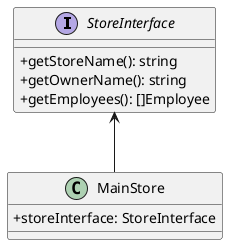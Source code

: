 @startuml Dependency

skinparam classAttributeIconSize 0

interface StoreInterface {
    + getStoreName(): string
    + getOwnerName(): string
    + getEmployees(): []Employee
}

class MainStore {
    + storeInterface: StoreInterface
}

StoreInterface <-- MainStore

@enduml
